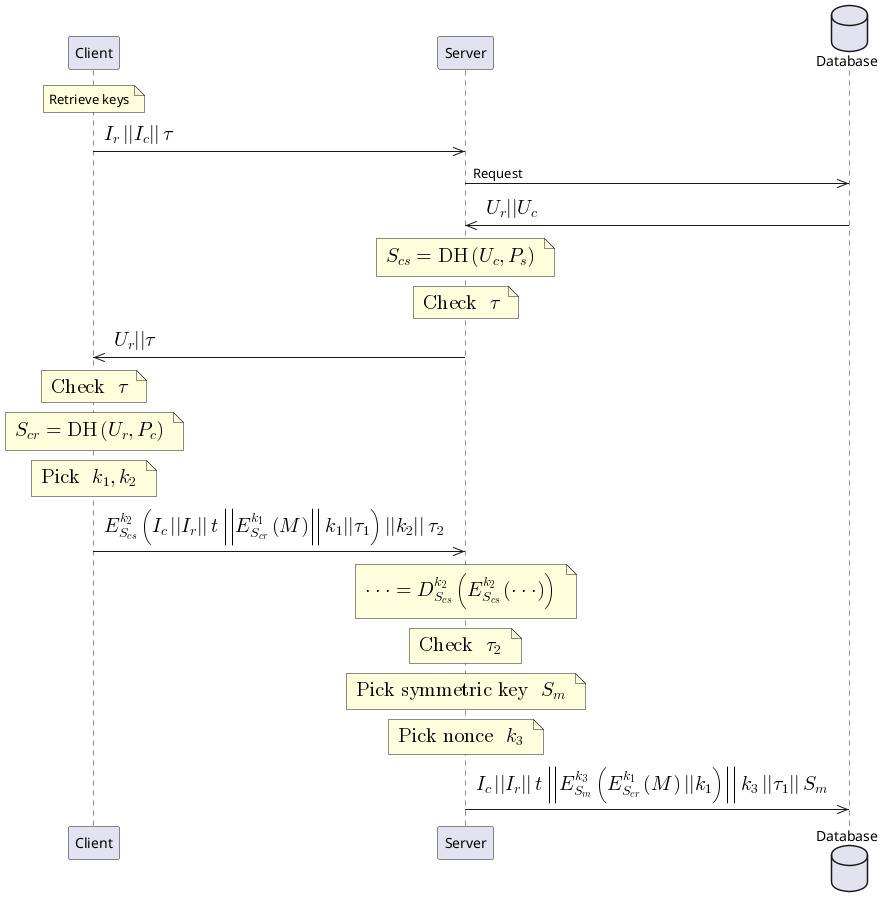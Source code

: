 @startuml
participant Client
participant Server
database Database

note over Client
  Retrieve keys
end note

Client ->> Server: <math>I_r || I_c || \tau</math>

Server ->> Database: Request
Database ->> Server: <math>U_r || U_c</math>

note over Server
  <math>S_{cs} = "DH"(U_c, P_s)</math>
end note

note over Server
  <math>"Check " \tau</math>
end note

Server ->> Client: <math>U_r || \tau</math>

note over Client
  <math>"Check "\tau</math>
end note


note over Client
  <math>S_{cr} = "DH"(U_r, P_c)</math>
end note

note over Client
  <math>"Pick "k_1, k_2</math>
end note

Client ->> Server: <math>E_{S_{cs}}^{k_2}(I_c || I_r || t || E_{S_{cr}}^{k_1}(M) || \k_1 || \tau_1) || \k_2 || \tau_2</math>

note over Server
  <math>\cdots = D_{S_{cs}}^{k_2}(E_{S_{cs}}^{k_2}(\cdots))</math>
end note

note over Server
  <math>"Check " \tau_2</math>
end note


note over Server
  <math>"Pick symmetric key " S_m</math>
end note

note over Server
  <math>"Pick nonce " k_3</math>
end note

Server ->> Database: <math>I_c || I_r || t || E_{S_m}^{k_3}(E_{S_{cr}}^{k_1}(M) || k_1 ) || k_3 ||  \tau_1 || S_m</math>
@enduml